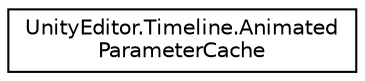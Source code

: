 digraph "Graphical Class Hierarchy"
{
 // LATEX_PDF_SIZE
  edge [fontname="Helvetica",fontsize="10",labelfontname="Helvetica",labelfontsize="10"];
  node [fontname="Helvetica",fontsize="10",shape=record];
  rankdir="LR";
  Node0 [label="UnityEditor.Timeline.Animated\lParameterCache",height=0.2,width=0.4,color="black", fillcolor="white", style="filled",URL="$class_unity_editor_1_1_timeline_1_1_animated_parameter_cache.html",tooltip=" "];
}
